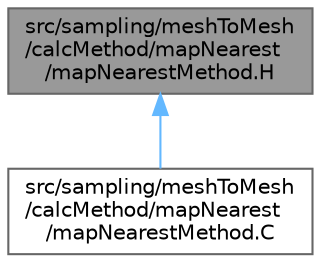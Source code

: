 digraph "src/sampling/meshToMesh/calcMethod/mapNearest/mapNearestMethod.H"
{
 // LATEX_PDF_SIZE
  bgcolor="transparent";
  edge [fontname=Helvetica,fontsize=10,labelfontname=Helvetica,labelfontsize=10];
  node [fontname=Helvetica,fontsize=10,shape=box,height=0.2,width=0.4];
  Node1 [id="Node000001",label="src/sampling/meshToMesh\l/calcMethod/mapNearest\l/mapNearestMethod.H",height=0.2,width=0.4,color="gray40", fillcolor="grey60", style="filled", fontcolor="black",tooltip=" "];
  Node1 -> Node2 [id="edge1_Node000001_Node000002",dir="back",color="steelblue1",style="solid",tooltip=" "];
  Node2 [id="Node000002",label="src/sampling/meshToMesh\l/calcMethod/mapNearest\l/mapNearestMethod.C",height=0.2,width=0.4,color="grey40", fillcolor="white", style="filled",URL="$mapNearestMethod_8C.html",tooltip=" "];
}
